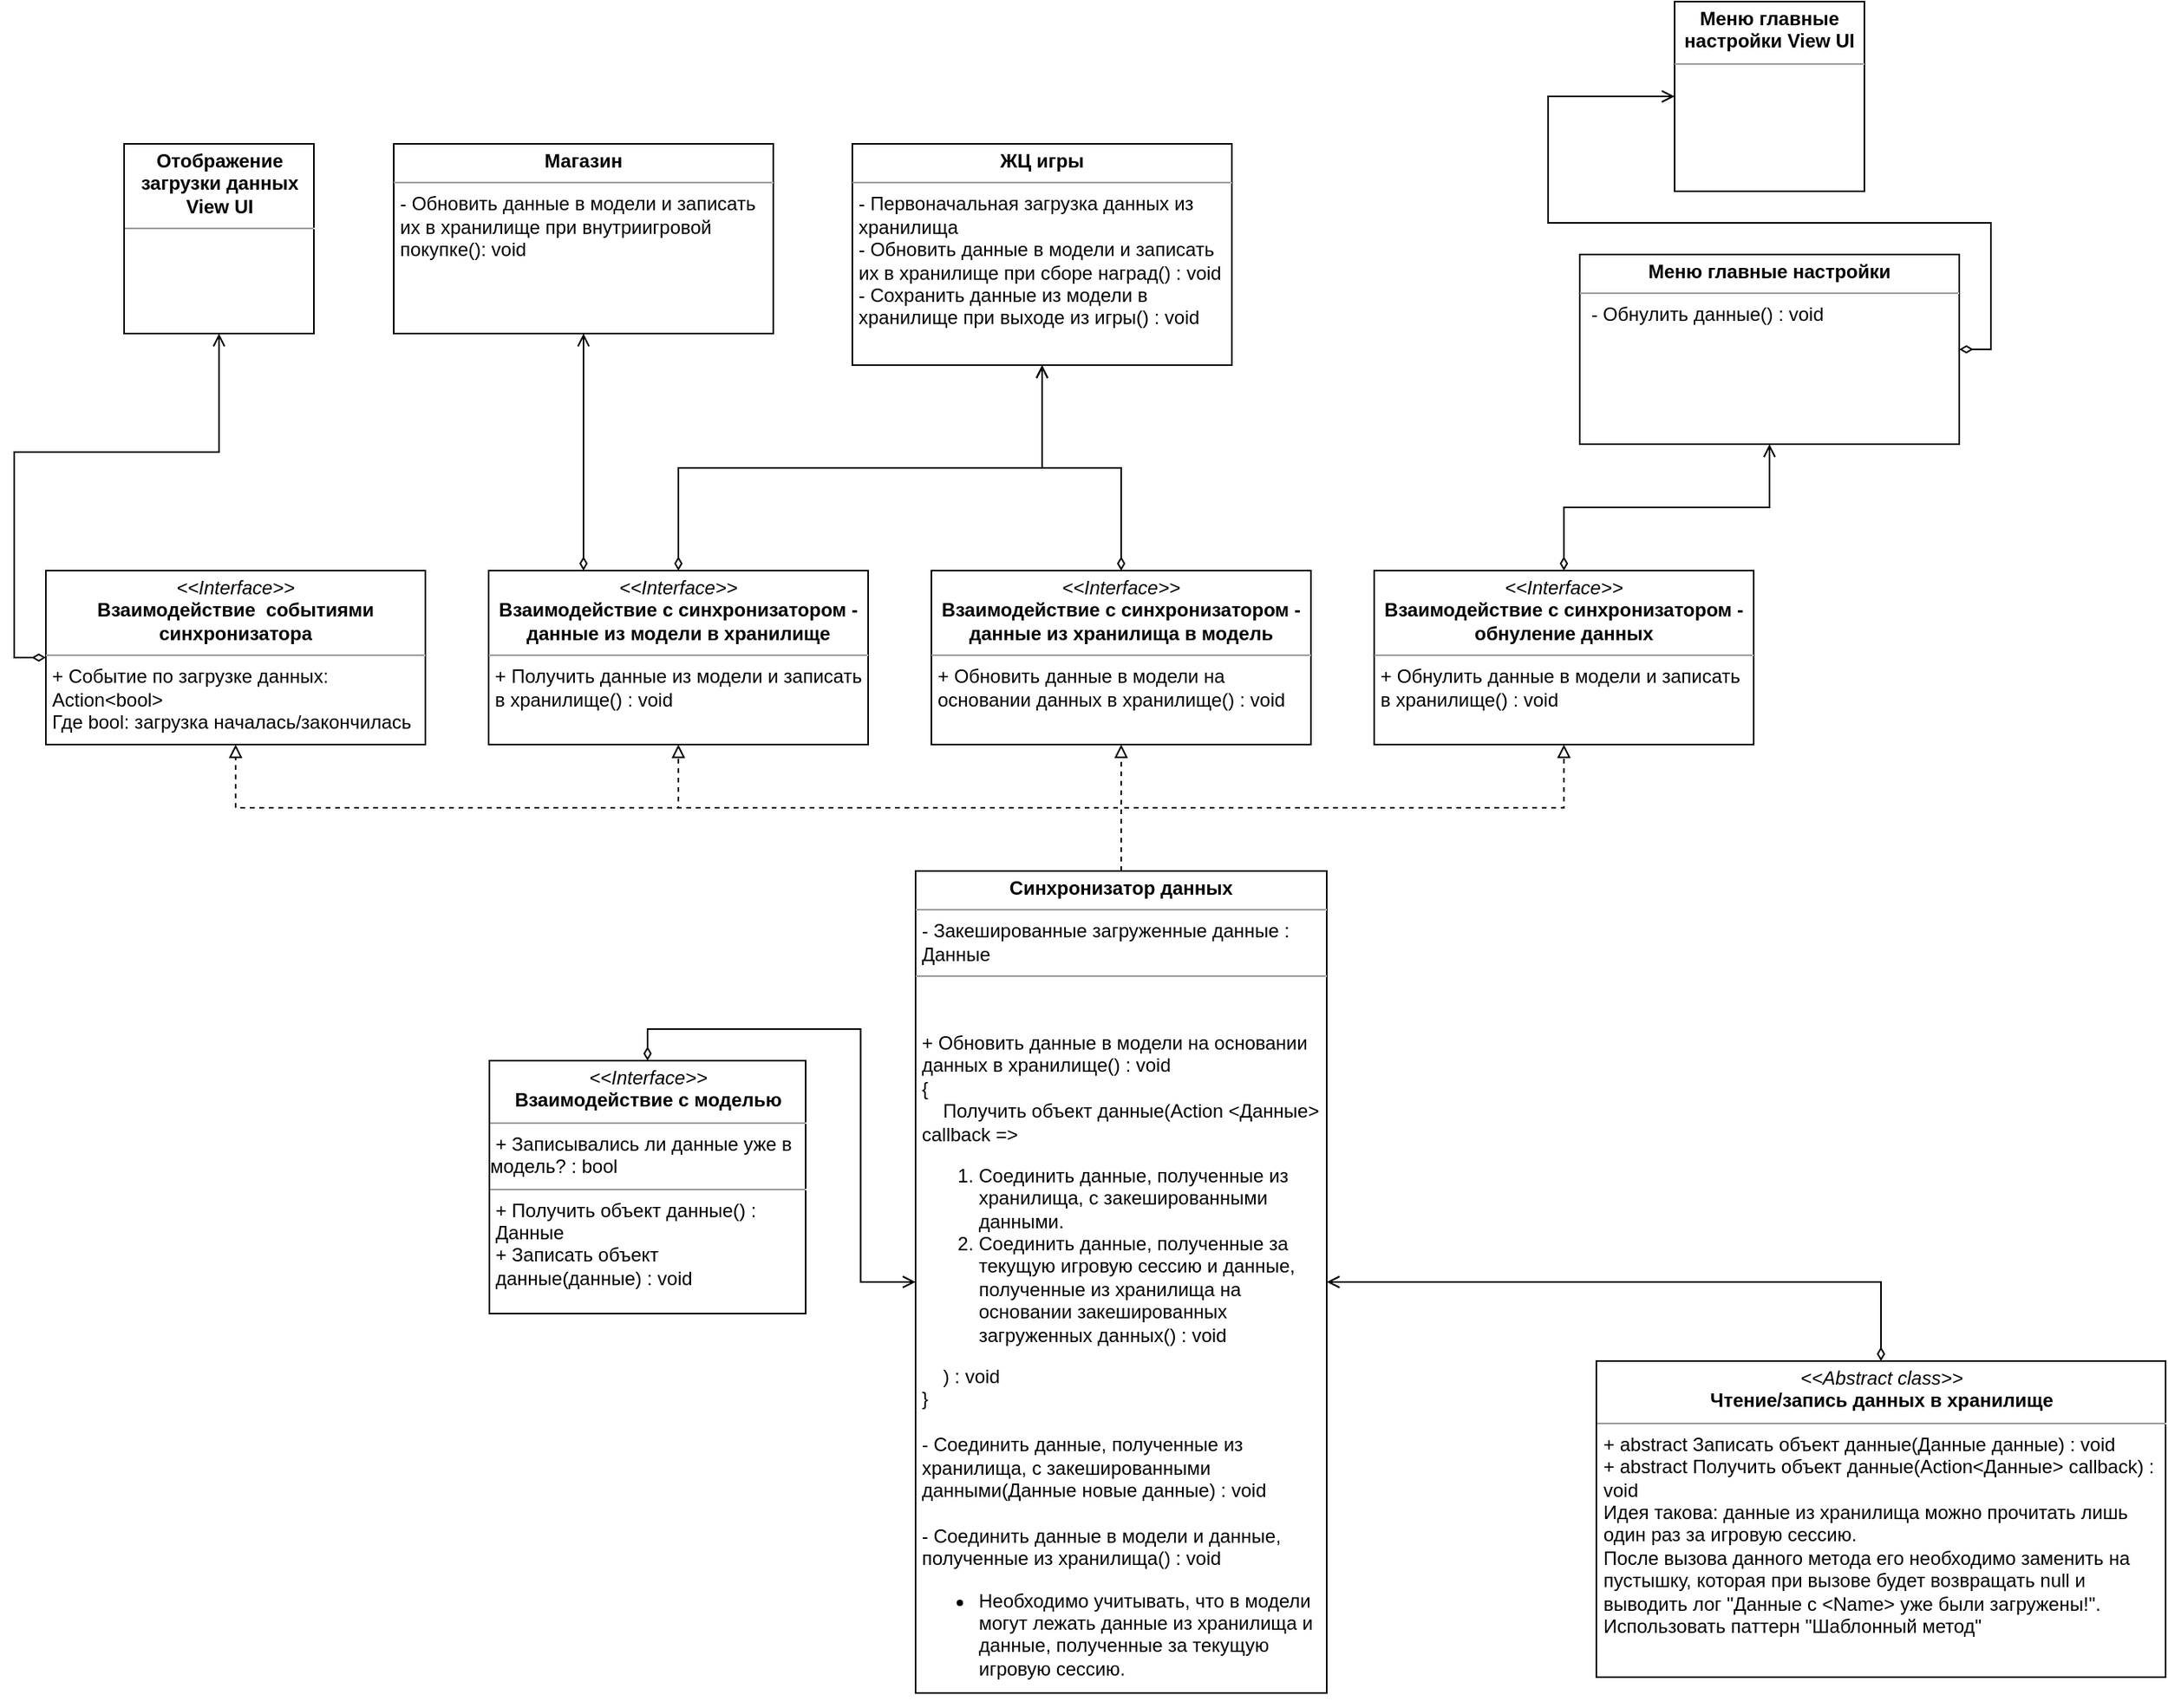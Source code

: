 <mxfile version="13.9.9" type="device"><diagram id="maa8xAjAnDpQ0KqKedxM" name="Page-1"><mxGraphModel dx="1865" dy="607" grid="1" gridSize="10" guides="1" tooltips="1" connect="1" arrows="1" fold="1" page="1" pageScale="1" pageWidth="827" pageHeight="1169" math="0" shadow="0"><root><mxCell id="0"/><mxCell id="1" parent="0"/><mxCell id="YBzx3935GgeBYoLELwdb-59" style="edgeStyle=orthogonalEdgeStyle;rounded=0;orthogonalLoop=1;jettySize=auto;html=1;exitX=0.5;exitY=0;exitDx=0;exitDy=0;entryX=1;entryY=0.5;entryDx=0;entryDy=0;startArrow=diamondThin;startFill=0;endArrow=open;endFill=0;fontSize=14;" parent="1" source="-gX0RSARTKxMayB44I4b-1" target="ICm-1J-g7LMW9-XlY6v7-6" edge="1"><mxGeometry relative="1" as="geometry"><mxPoint x="790.5" y="820" as="sourcePoint"/></mxGeometry></mxCell><mxCell id="YBzx3935GgeBYoLELwdb-41" style="edgeStyle=orthogonalEdgeStyle;rounded=0;orthogonalLoop=1;jettySize=auto;html=1;exitX=0.5;exitY=0;exitDx=0;exitDy=0;entryX=0.5;entryY=1;entryDx=0;entryDy=0;startArrow=none;startFill=0;endArrow=block;endFill=0;fontSize=14;dashed=1;" parent="1" edge="1"><mxGeometry relative="1" as="geometry"><mxPoint x="440" y="1320" as="sourcePoint"/></mxGeometry></mxCell><mxCell id="YBzx3935GgeBYoLELwdb-78" style="edgeStyle=orthogonalEdgeStyle;rounded=0;orthogonalLoop=1;jettySize=auto;html=1;exitX=0.5;exitY=0;exitDx=0;exitDy=0;entryX=0;entryY=0.5;entryDx=0;entryDy=0;startArrow=diamondThin;startFill=0;endArrow=open;endFill=0;fontSize=14;" parent="1" source="YZaodsay43YM7mrx7vCf-1" target="ICm-1J-g7LMW9-XlY6v7-6" edge="1"><mxGeometry relative="1" as="geometry"><mxPoint x="800.5" y="520" as="sourcePoint"/><mxPoint x="640.5" y="450.0" as="targetPoint"/></mxGeometry></mxCell><mxCell id="YZaodsay43YM7mrx7vCf-1" value="&lt;p style=&quot;margin: 0px ; margin-top: 4px ; text-align: center&quot;&gt;&lt;i&gt;&amp;lt;&amp;lt;Interface&amp;gt;&amp;gt;&lt;/i&gt;&lt;br&gt;&lt;b&gt;Взаимодействие с моделью&lt;/b&gt;&lt;/p&gt;&lt;hr size=&quot;1&quot;&gt;&lt;p style=&quot;margin: 0px ; margin-left: 4px&quot;&gt;&lt;/p&gt;&lt;span&gt;&amp;nbsp;+ Записывались ли данные уже в модель? : bool&lt;/span&gt;&lt;span&gt;&lt;br&gt;&lt;/span&gt;&lt;hr size=&quot;1&quot;&gt;&lt;p style=&quot;margin: 0px 0px 0px 4px&quot;&gt;&lt;/p&gt;&amp;nbsp;+ Получить объект данные() :&amp;nbsp; &amp;nbsp;Данные&lt;br&gt;&lt;span&gt;&amp;nbsp;+ Записать объект&amp;nbsp; &amp;nbsp;данные(данные) : void&lt;/span&gt;&lt;br&gt;&lt;p&gt;&lt;/p&gt;" style="verticalAlign=top;align=left;overflow=fill;fontSize=12;fontFamily=Helvetica;html=1;whiteSpace=wrap;" parent="1" vertex="1"><mxGeometry x="10.5" y="680" width="200" height="160" as="geometry"/></mxCell><mxCell id="ICm-1J-g7LMW9-XlY6v7-8" style="edgeStyle=orthogonalEdgeStyle;rounded=0;orthogonalLoop=1;jettySize=auto;html=1;exitX=0.5;exitY=0;exitDx=0;exitDy=0;entryX=0.5;entryY=1;entryDx=0;entryDy=0;dashed=1;endArrow=block;endFill=0;" parent="1" source="ICm-1J-g7LMW9-XlY6v7-6" target="ICm-1J-g7LMW9-XlY6v7-33" edge="1"><mxGeometry relative="1" as="geometry"/></mxCell><mxCell id="ICm-1J-g7LMW9-XlY6v7-6" value="&lt;p style=&quot;margin: 0px ; margin-top: 4px ; text-align: center&quot;&gt;&lt;b&gt;Синхронизатор данных&lt;/b&gt;&lt;/p&gt;&lt;hr size=&quot;1&quot;&gt;&lt;p style=&quot;margin: 4px 0px 0px ; text-align: center&quot;&gt;&lt;/p&gt;&lt;p style=&quot;margin: 0px 0px 0px 4px&quot;&gt;- Закешированные загруженные данные : Данные&lt;/p&gt;&lt;hr size=&quot;1&quot;&gt;&lt;p style=&quot;margin: 0px 0px 0px 4px&quot;&gt;&lt;br&gt;&lt;/p&gt;&lt;p style=&quot;margin: 0px ; margin-left: 4px&quot;&gt;&lt;br&gt;&lt;/p&gt;&lt;p style=&quot;margin: 0px ; margin-left: 4px&quot;&gt;+ Обновить данные в модели на основании данных в хранилище() : void&lt;br&gt;&lt;/p&gt;&lt;p style=&quot;margin: 0px ; margin-left: 4px&quot;&gt;{&lt;/p&gt;&lt;p style=&quot;margin: 0px ; margin-left: 4px&quot;&gt;&amp;nbsp; &amp;nbsp; Получить объект данные(Action &amp;lt;Данные&amp;gt; callback =&amp;gt;&lt;/p&gt;&lt;p style=&quot;margin: 0px ; margin-left: 4px&quot;&gt;&lt;/p&gt;&lt;ol&gt;&lt;li&gt;Соединить данные, полученные из хранилища, с закешированными данными.&lt;/li&gt;&lt;li&gt;Соединить данные, полученные за текущую игровую сессию и данные, полученные из хранилища на основании закешированных загруженных данных() : void&lt;/li&gt;&lt;/ol&gt;&lt;p&gt;&lt;/p&gt;&lt;p style=&quot;margin: 0px ; margin-left: 4px&quot;&gt;&amp;nbsp; &amp;nbsp; ) : void&amp;nbsp;&lt;br&gt;&lt;/p&gt;&lt;p style=&quot;margin: 0px ; margin-left: 4px&quot;&gt;}&lt;/p&gt;&lt;p style=&quot;margin: 0px ; margin-left: 4px&quot;&gt;&lt;br&gt;&lt;/p&gt;&lt;p style=&quot;margin: 0px ; margin-left: 4px&quot;&gt;- Соединить данные, полученные из хранилища, с закешированными данными(Данные новые данные) : void&lt;/p&gt;&lt;p style=&quot;margin: 0px ; margin-left: 4px&quot;&gt;&lt;br&gt;&lt;/p&gt;&lt;p style=&quot;margin: 0px ; margin-left: 4px&quot;&gt;- Соединить данные в модели и данные, полученные из хранилища() : void&lt;/p&gt;&lt;p style=&quot;margin: 0px ; margin-left: 4px&quot;&gt;&lt;/p&gt;&lt;ul&gt;&lt;li&gt;Необходимо учитывать, что в модели могут лежать данные из хранилища и данные, полученные за текущую игровую сессию.&lt;/li&gt;&lt;/ul&gt;&lt;p&gt;&lt;/p&gt;&lt;p&gt;&lt;/p&gt;" style="verticalAlign=top;align=left;overflow=fill;fontSize=12;fontFamily=Helvetica;html=1;whiteSpace=wrap;" parent="1" vertex="1"><mxGeometry x="280" y="560" width="260" height="520" as="geometry"/></mxCell><mxCell id="ICm-1J-g7LMW9-XlY6v7-22" style="edgeStyle=orthogonalEdgeStyle;rounded=0;orthogonalLoop=1;jettySize=auto;html=1;exitX=0.5;exitY=0;exitDx=0;exitDy=0;entryX=0.5;entryY=1;entryDx=0;entryDy=0;endArrow=open;endFill=0;startArrow=diamondThin;startFill=0;" parent="1" source="ICm-1J-g7LMW9-XlY6v7-33" target="ICm-1J-g7LMW9-XlY6v7-21" edge="1"><mxGeometry relative="1" as="geometry"/></mxCell><mxCell id="ICm-1J-g7LMW9-XlY6v7-24" style="edgeStyle=orthogonalEdgeStyle;rounded=0;orthogonalLoop=1;jettySize=auto;html=1;exitX=0.25;exitY=0;exitDx=0;exitDy=0;entryX=0.5;entryY=1;entryDx=0;entryDy=0;startArrow=diamondThin;startFill=0;endArrow=open;endFill=0;" parent="1" source="ICm-1J-g7LMW9-XlY6v7-33" target="ICm-1J-g7LMW9-XlY6v7-23" edge="1"><mxGeometry relative="1" as="geometry"/></mxCell><mxCell id="ICm-1J-g7LMW9-XlY6v7-31" style="edgeStyle=orthogonalEdgeStyle;rounded=0;orthogonalLoop=1;jettySize=auto;html=1;exitX=0.5;exitY=0;exitDx=0;exitDy=0;entryX=0.5;entryY=1;entryDx=0;entryDy=0;startArrow=diamondThin;startFill=0;endArrow=open;endFill=0;" parent="1" source="ICm-1J-g7LMW9-XlY6v7-44" target="ICm-1J-g7LMW9-XlY6v7-29" edge="1"><mxGeometry relative="1" as="geometry"/></mxCell><mxCell id="ICm-1J-g7LMW9-XlY6v7-17" value="&lt;p style=&quot;margin: 0px ; margin-top: 4px ; text-align: center&quot;&gt;&lt;b&gt;Меню главные настройки View UI&lt;/b&gt;&lt;/p&gt;&lt;hr size=&quot;1&quot;&gt;&lt;div style=&quot;height: 2px&quot;&gt;&lt;br&gt;&lt;/div&gt;" style="verticalAlign=top;align=left;overflow=fill;fontSize=12;fontFamily=Helvetica;html=1;whiteSpace=wrap;" parent="1" vertex="1"><mxGeometry x="760" y="10" width="120" height="120" as="geometry"/></mxCell><mxCell id="ICm-1J-g7LMW9-XlY6v7-18" style="edgeStyle=orthogonalEdgeStyle;rounded=0;orthogonalLoop=1;jettySize=auto;html=1;exitX=0.5;exitY=1;exitDx=0;exitDy=0;dashed=1;endArrow=block;endFill=0;" parent="1" source="ICm-1J-g7LMW9-XlY6v7-6" target="ICm-1J-g7LMW9-XlY6v7-6" edge="1"><mxGeometry relative="1" as="geometry"/></mxCell><mxCell id="ICm-1J-g7LMW9-XlY6v7-21" value="&lt;p style=&quot;margin: 0px ; margin-top: 4px ; text-align: center&quot;&gt;&lt;b&gt;ЖЦ игры&lt;/b&gt;&lt;/p&gt;&lt;hr size=&quot;1&quot;&gt;&lt;p style=&quot;margin: 0px ; margin-left: 4px&quot;&gt;- Первоначальная загрузка данных из хранилища&lt;/p&gt;&lt;p style=&quot;margin: 0px ; margin-left: 4px&quot;&gt;- Обновить данные в модели и записать их в хранилище при сборе наград() : void&lt;/p&gt;&lt;p style=&quot;margin: 0px ; margin-left: 4px&quot;&gt;- Сохранить данные из модели в хранилище при выходе из игры() : void&lt;/p&gt;" style="verticalAlign=top;align=left;overflow=fill;fontSize=12;fontFamily=Helvetica;html=1;whiteSpace=wrap;" parent="1" vertex="1"><mxGeometry x="240" y="100" width="240" height="140" as="geometry"/></mxCell><mxCell id="ICm-1J-g7LMW9-XlY6v7-23" value="&lt;p style=&quot;margin: 0px ; margin-top: 4px ; text-align: center&quot;&gt;&lt;b&gt;Магазин&lt;/b&gt;&lt;/p&gt;&lt;hr size=&quot;1&quot;&gt;&lt;p style=&quot;margin: 0px ; margin-left: 4px&quot;&gt;- Обновить данные в модели и записать их в хранилище при внутриигровой покупке(): void&lt;/p&gt;" style="verticalAlign=top;align=left;overflow=fill;fontSize=12;fontFamily=Helvetica;html=1;whiteSpace=wrap;" parent="1" vertex="1"><mxGeometry x="-50" y="100" width="240" height="120" as="geometry"/></mxCell><mxCell id="ICm-1J-g7LMW9-XlY6v7-30" style="edgeStyle=orthogonalEdgeStyle;rounded=0;orthogonalLoop=1;jettySize=auto;html=1;exitX=1;exitY=0.5;exitDx=0;exitDy=0;entryX=0;entryY=0.5;entryDx=0;entryDy=0;startArrow=diamondThin;startFill=0;endArrow=open;endFill=0;" parent="1" source="ICm-1J-g7LMW9-XlY6v7-29" target="ICm-1J-g7LMW9-XlY6v7-17" edge="1"><mxGeometry relative="1" as="geometry"/></mxCell><mxCell id="ICm-1J-g7LMW9-XlY6v7-29" value="&lt;p style=&quot;margin: 0px ; margin-top: 4px ; text-align: center&quot;&gt;&lt;b&gt;Меню главные настройки&lt;/b&gt;&lt;/p&gt;&lt;hr size=&quot;1&quot;&gt;&lt;p style=&quot;margin: 0px ; margin-left: 4px&quot;&gt;&lt;span&gt;&amp;nbsp;- Обнулить данные() : void&lt;/span&gt;&lt;br&gt;&lt;/p&gt;" style="verticalAlign=top;align=left;overflow=fill;fontSize=12;fontFamily=Helvetica;html=1;whiteSpace=wrap;" parent="1" vertex="1"><mxGeometry x="700" y="170" width="240" height="120" as="geometry"/></mxCell><mxCell id="ICm-1J-g7LMW9-XlY6v7-33" value="&lt;p style=&quot;margin: 0px ; margin-top: 4px ; text-align: center&quot;&gt;&lt;i&gt;&amp;lt;&amp;lt;Interface&amp;gt;&amp;gt;&lt;/i&gt;&lt;br&gt;&lt;b&gt;Взаимодействие с синхронизатором - данные из модели в хранилище&lt;/b&gt;&lt;/p&gt;&lt;hr size=&quot;1&quot;&gt;&lt;p style=&quot;margin: 0px 0px 0px 4px&quot;&gt;&lt;span&gt;+ Получить данные из модели и записать в хранилище() : void&lt;/span&gt;&lt;br&gt;&lt;/p&gt;" style="verticalAlign=top;align=left;overflow=fill;fontSize=12;fontFamily=Helvetica;html=1;whiteSpace=wrap;" parent="1" vertex="1"><mxGeometry x="10" y="370" width="240" height="110" as="geometry"/></mxCell><mxCell id="ICm-1J-g7LMW9-XlY6v7-34" value="&lt;p style=&quot;margin: 0px ; margin-top: 4px ; text-align: center&quot;&gt;&lt;i&gt;&amp;lt;&amp;lt;Interface&amp;gt;&amp;gt;&lt;/i&gt;&lt;br&gt;&lt;b&gt;Взаимодействие&amp;nbsp; событиями синхронизатора&lt;/b&gt;&lt;br&gt;&lt;/p&gt;&lt;hr size=&quot;1&quot;&gt;&lt;p style=&quot;margin: 0px ; margin-left: 4px&quot;&gt;+ Событие по загрузке данных: Action&amp;lt;bool&amp;gt;&lt;br&gt;&lt;/p&gt;&lt;p style=&quot;margin: 0px ; margin-left: 4px&quot;&gt;Где bool: загрузка началась/закончилась&lt;/p&gt;" style="verticalAlign=top;align=left;overflow=fill;fontSize=12;fontFamily=Helvetica;html=1;whiteSpace=wrap;" parent="1" vertex="1"><mxGeometry x="-270" y="370" width="240" height="110" as="geometry"/></mxCell><mxCell id="ICm-1J-g7LMW9-XlY6v7-36" style="edgeStyle=orthogonalEdgeStyle;rounded=0;orthogonalLoop=1;jettySize=auto;html=1;exitX=0.5;exitY=0;exitDx=0;exitDy=0;entryX=0.5;entryY=1;entryDx=0;entryDy=0;dashed=1;endArrow=block;endFill=0;" parent="1" source="ICm-1J-g7LMW9-XlY6v7-6" target="ICm-1J-g7LMW9-XlY6v7-34" edge="1"><mxGeometry relative="1" as="geometry"><mxPoint x="420.5" y="570" as="sourcePoint"/><mxPoint x="420.5" y="480" as="targetPoint"/></mxGeometry></mxCell><mxCell id="ICm-1J-g7LMW9-XlY6v7-37" value="&lt;p style=&quot;margin: 0px ; margin-top: 4px ; text-align: center&quot;&gt;&lt;b&gt;Отображение загрузки данных View UI&lt;/b&gt;&lt;/p&gt;&lt;hr size=&quot;1&quot;&gt;&lt;div style=&quot;height: 2px&quot;&gt;&lt;br&gt;&lt;/div&gt;" style="verticalAlign=top;align=left;overflow=fill;fontSize=12;fontFamily=Helvetica;html=1;whiteSpace=wrap;" parent="1" vertex="1"><mxGeometry x="-220.5" y="100" width="120" height="120" as="geometry"/></mxCell><mxCell id="ICm-1J-g7LMW9-XlY6v7-38" style="edgeStyle=orthogonalEdgeStyle;rounded=0;orthogonalLoop=1;jettySize=auto;html=1;exitX=0;exitY=0.5;exitDx=0;exitDy=0;entryX=0.5;entryY=1;entryDx=0;entryDy=0;startArrow=diamondThin;startFill=0;endArrow=open;endFill=0;" parent="1" source="ICm-1J-g7LMW9-XlY6v7-34" target="ICm-1J-g7LMW9-XlY6v7-37" edge="1"><mxGeometry relative="1" as="geometry"><mxPoint x="810.0" y="90" as="sourcePoint"/><mxPoint x="760.0" y="250" as="targetPoint"/></mxGeometry></mxCell><mxCell id="ICm-1J-g7LMW9-XlY6v7-39" value="&lt;p style=&quot;margin: 0px ; margin-top: 4px ; text-align: center&quot;&gt;&lt;i&gt;&amp;lt;&amp;lt;Interface&amp;gt;&amp;gt;&lt;/i&gt;&lt;br&gt;&lt;b&gt;Взаимодействие с синхронизатором - данные из хранилища в модель&lt;/b&gt;&lt;/p&gt;&lt;hr size=&quot;1&quot;&gt;&lt;p style=&quot;margin: 0px 0px 0px 4px&quot;&gt;+ Обновить данные в модели на основании данных в хранилище() : void&lt;/p&gt;" style="verticalAlign=top;align=left;overflow=fill;fontSize=12;fontFamily=Helvetica;html=1;whiteSpace=wrap;" parent="1" vertex="1"><mxGeometry x="290" y="370" width="240" height="110" as="geometry"/></mxCell><mxCell id="ICm-1J-g7LMW9-XlY6v7-40" style="edgeStyle=orthogonalEdgeStyle;rounded=0;orthogonalLoop=1;jettySize=auto;html=1;exitX=0.5;exitY=0;exitDx=0;exitDy=0;entryX=0.5;entryY=1;entryDx=0;entryDy=0;dashed=1;endArrow=block;endFill=0;" parent="1" source="ICm-1J-g7LMW9-XlY6v7-6" target="ICm-1J-g7LMW9-XlY6v7-39" edge="1"><mxGeometry relative="1" as="geometry"><mxPoint x="420.5" y="570" as="sourcePoint"/><mxPoint x="420.5" y="480.0" as="targetPoint"/></mxGeometry></mxCell><mxCell id="ICm-1J-g7LMW9-XlY6v7-41" style="edgeStyle=orthogonalEdgeStyle;rounded=0;orthogonalLoop=1;jettySize=auto;html=1;exitX=0.5;exitY=0;exitDx=0;exitDy=0;entryX=0.5;entryY=1;entryDx=0;entryDy=0;startArrow=diamondThin;startFill=0;endArrow=open;endFill=0;" parent="1" source="ICm-1J-g7LMW9-XlY6v7-39" target="ICm-1J-g7LMW9-XlY6v7-21" edge="1"><mxGeometry relative="1" as="geometry"><mxPoint x="410" y="340" as="sourcePoint"/><mxPoint x="690" y="150" as="targetPoint"/></mxGeometry></mxCell><mxCell id="ICm-1J-g7LMW9-XlY6v7-44" value="&lt;p style=&quot;margin: 0px ; margin-top: 4px ; text-align: center&quot;&gt;&lt;i&gt;&amp;lt;&amp;lt;Interface&amp;gt;&amp;gt;&lt;/i&gt;&lt;br&gt;&lt;b&gt;Взаимодействие с синхронизатором - обнуление данных&lt;/b&gt;&lt;/p&gt;&lt;hr size=&quot;1&quot;&gt;&lt;p style=&quot;margin: 0px 0px 0px 4px&quot;&gt;+ Обнулить данные в модели и записать в хранилище() : void&lt;/p&gt;" style="verticalAlign=top;align=left;overflow=fill;fontSize=12;fontFamily=Helvetica;html=1;whiteSpace=wrap;" parent="1" vertex="1"><mxGeometry x="570" y="370" width="240" height="110" as="geometry"/></mxCell><mxCell id="ICm-1J-g7LMW9-XlY6v7-45" style="edgeStyle=orthogonalEdgeStyle;rounded=0;orthogonalLoop=1;jettySize=auto;html=1;exitX=0.5;exitY=0;exitDx=0;exitDy=0;entryX=0.5;entryY=1;entryDx=0;entryDy=0;dashed=1;endArrow=block;endFill=0;" parent="1" source="ICm-1J-g7LMW9-XlY6v7-6" target="ICm-1J-g7LMW9-XlY6v7-44" edge="1"><mxGeometry relative="1" as="geometry"><mxPoint x="420.5" y="570" as="sourcePoint"/><mxPoint x="700.5" y="490" as="targetPoint"/></mxGeometry></mxCell><mxCell id="-gX0RSARTKxMayB44I4b-1" value="&lt;p style=&quot;margin: 0px ; margin-top: 4px ; text-align: center&quot;&gt;&lt;i&gt;&amp;lt;&amp;lt;&lt;/i&gt;&lt;i&gt;Abstract class&lt;/i&gt;&lt;i&gt;&amp;gt;&amp;gt;&lt;/i&gt;&lt;br&gt;&lt;b&gt;Чтение/запись данных в хранилище&lt;/b&gt;&lt;/p&gt;&lt;hr size=&quot;1&quot;&gt;&lt;p style=&quot;margin: 0px ; margin-left: 4px&quot;&gt;+ abstract&amp;nbsp;&lt;span&gt;Записать объект данные(Данные данные) : void&lt;/span&gt;&lt;br&gt;+ abstract Получить объект данные(Action&amp;lt;Данные&amp;gt; callback) : void&lt;/p&gt;&lt;p style=&quot;margin: 0px ; margin-left: 4px&quot;&gt;Идея такова: данные из хранилища можно прочитать лишь один раз за игровую сессию.&lt;/p&gt;&lt;p style=&quot;margin: 0px ; margin-left: 4px&quot;&gt;После вызова данного метода его необходимо заменить на пустышку, которая при вызове будет возвращать null и выводить лог &quot;Данные с &amp;lt;Name&amp;gt; уже были загружены!&quot;. Использовать паттерн &quot;Шаблонный метод&quot;&lt;/p&gt;" style="verticalAlign=top;align=left;overflow=fill;fontSize=12;fontFamily=Helvetica;html=1;whiteSpace=wrap;" parent="1" vertex="1"><mxGeometry x="710.5" y="870" width="360" height="200" as="geometry"/></mxCell></root></mxGraphModel></diagram></mxfile>